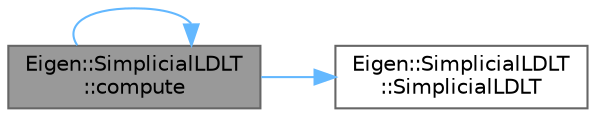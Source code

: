 digraph "Eigen::SimplicialLDLT::compute"
{
 // LATEX_PDF_SIZE
  bgcolor="transparent";
  edge [fontname=Helvetica,fontsize=10,labelfontname=Helvetica,labelfontsize=10];
  node [fontname=Helvetica,fontsize=10,shape=box,height=0.2,width=0.4];
  rankdir="LR";
  Node1 [id="Node000001",label="Eigen::SimplicialLDLT\l::compute",height=0.2,width=0.4,color="gray40", fillcolor="grey60", style="filled", fontcolor="black",tooltip=" "];
  Node1 -> Node1 [id="edge1_Node000001_Node000001",color="steelblue1",style="solid",tooltip=" "];
  Node1 -> Node2 [id="edge2_Node000001_Node000002",color="steelblue1",style="solid",tooltip=" "];
  Node2 [id="Node000002",label="Eigen::SimplicialLDLT\l::SimplicialLDLT",height=0.2,width=0.4,color="grey40", fillcolor="white", style="filled",URL="$class_eigen_1_1_simplicial_l_d_l_t.html#a3f26ae6105ffa36af9b8710e01e5caed",tooltip=" "];
}
